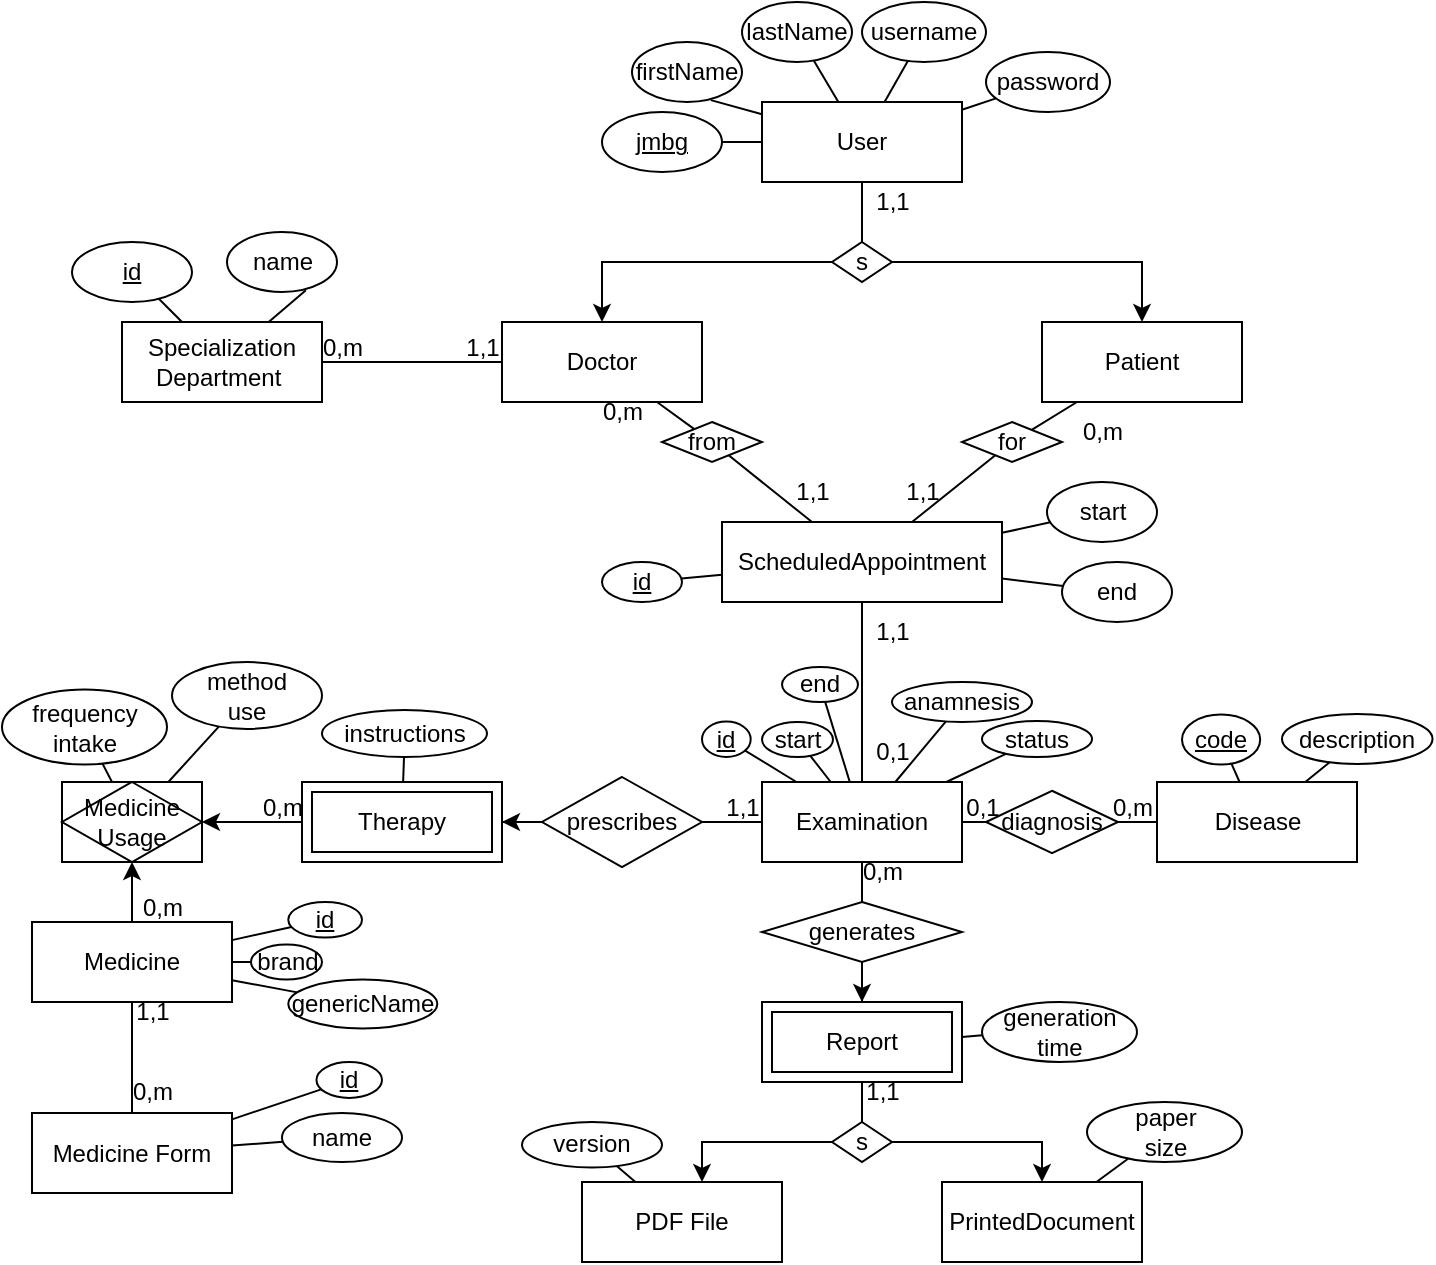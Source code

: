 <mxfile version="24.7.12">
  <diagram id="R2lEEEUBdFMjLlhIrx00" name="Page-1">
    <mxGraphModel dx="1668" dy="1046" grid="1" gridSize="10" guides="1" tooltips="1" connect="1" arrows="1" fold="1" page="1" pageScale="1" pageWidth="850" pageHeight="1100" math="0" shadow="0" extFonts="Permanent Marker^https://fonts.googleapis.com/css?family=Permanent+Marker">
      <root>
        <mxCell id="0" />
        <mxCell id="1" parent="0" />
        <mxCell id="JK37Ok3C4mX_T6qmg_Lr-1" value="User" style="whiteSpace=wrap;html=1;align=center;" vertex="1" parent="1">
          <mxGeometry x="360" y="360" width="100" height="40" as="geometry" />
        </mxCell>
        <mxCell id="JK37Ok3C4mX_T6qmg_Lr-2" value="Doctor" style="whiteSpace=wrap;html=1;align=center;" vertex="1" parent="1">
          <mxGeometry x="230" y="470" width="100" height="40" as="geometry" />
        </mxCell>
        <mxCell id="JK37Ok3C4mX_T6qmg_Lr-3" value="Patient" style="whiteSpace=wrap;html=1;align=center;" vertex="1" parent="1">
          <mxGeometry x="500" y="470" width="100" height="40" as="geometry" />
        </mxCell>
        <mxCell id="JK37Ok3C4mX_T6qmg_Lr-60" style="edgeStyle=orthogonalEdgeStyle;rounded=0;orthogonalLoop=1;jettySize=auto;html=1;" edge="1" parent="1" source="JK37Ok3C4mX_T6qmg_Lr-4" target="JK37Ok3C4mX_T6qmg_Lr-3">
          <mxGeometry relative="1" as="geometry" />
        </mxCell>
        <mxCell id="JK37Ok3C4mX_T6qmg_Lr-61" style="edgeStyle=orthogonalEdgeStyle;rounded=0;orthogonalLoop=1;jettySize=auto;html=1;" edge="1" parent="1" source="JK37Ok3C4mX_T6qmg_Lr-4" target="JK37Ok3C4mX_T6qmg_Lr-2">
          <mxGeometry relative="1" as="geometry" />
        </mxCell>
        <mxCell id="JK37Ok3C4mX_T6qmg_Lr-4" value="s" style="shape=rhombus;perimeter=rhombusPerimeter;whiteSpace=wrap;html=1;align=center;" vertex="1" parent="1">
          <mxGeometry x="395" y="430" width="30" height="20" as="geometry" />
        </mxCell>
        <mxCell id="JK37Ok3C4mX_T6qmg_Lr-8" value="ScheduledAppointment" style="whiteSpace=wrap;html=1;align=center;" vertex="1" parent="1">
          <mxGeometry x="340" y="570" width="140" height="40" as="geometry" />
        </mxCell>
        <mxCell id="JK37Ok3C4mX_T6qmg_Lr-9" value="" style="endArrow=none;html=1;rounded=0;" edge="1" parent="1" source="JK37Ok3C4mX_T6qmg_Lr-2" target="JK37Ok3C4mX_T6qmg_Lr-10">
          <mxGeometry relative="1" as="geometry">
            <mxPoint x="260" y="540" as="sourcePoint" />
            <mxPoint x="420" y="540" as="targetPoint" />
          </mxGeometry>
        </mxCell>
        <mxCell id="JK37Ok3C4mX_T6qmg_Lr-10" value="from" style="shape=rhombus;perimeter=rhombusPerimeter;whiteSpace=wrap;html=1;align=center;" vertex="1" parent="1">
          <mxGeometry x="310" y="520" width="50" height="20" as="geometry" />
        </mxCell>
        <mxCell id="JK37Ok3C4mX_T6qmg_Lr-11" value="" style="endArrow=none;html=1;rounded=0;" edge="1" parent="1" source="JK37Ok3C4mX_T6qmg_Lr-10" target="JK37Ok3C4mX_T6qmg_Lr-8">
          <mxGeometry relative="1" as="geometry">
            <mxPoint x="340" y="520" as="sourcePoint" />
            <mxPoint x="357" y="527" as="targetPoint" />
          </mxGeometry>
        </mxCell>
        <mxCell id="JK37Ok3C4mX_T6qmg_Lr-12" value="" style="endArrow=none;html=1;rounded=0;" edge="1" parent="1" target="JK37Ok3C4mX_T6qmg_Lr-13" source="JK37Ok3C4mX_T6qmg_Lr-3">
          <mxGeometry relative="1" as="geometry">
            <mxPoint x="402" y="490" as="sourcePoint" />
            <mxPoint x="520" y="520" as="targetPoint" />
          </mxGeometry>
        </mxCell>
        <mxCell id="JK37Ok3C4mX_T6qmg_Lr-13" value="for" style="shape=rhombus;perimeter=rhombusPerimeter;whiteSpace=wrap;html=1;align=center;" vertex="1" parent="1">
          <mxGeometry x="460" y="520" width="50" height="20" as="geometry" />
        </mxCell>
        <mxCell id="JK37Ok3C4mX_T6qmg_Lr-14" value="" style="endArrow=none;html=1;rounded=0;" edge="1" parent="1" source="JK37Ok3C4mX_T6qmg_Lr-13" target="JK37Ok3C4mX_T6qmg_Lr-8">
          <mxGeometry relative="1" as="geometry">
            <mxPoint x="440" y="500" as="sourcePoint" />
            <mxPoint x="480" y="550" as="targetPoint" />
          </mxGeometry>
        </mxCell>
        <mxCell id="JK37Ok3C4mX_T6qmg_Lr-15" value="Examination" style="whiteSpace=wrap;html=1;align=center;" vertex="1" parent="1">
          <mxGeometry x="360" y="700" width="100" height="40" as="geometry" />
        </mxCell>
        <mxCell id="JK37Ok3C4mX_T6qmg_Lr-16" value="" style="endArrow=none;html=1;rounded=0;" edge="1" parent="1" source="JK37Ok3C4mX_T6qmg_Lr-15" target="JK37Ok3C4mX_T6qmg_Lr-8">
          <mxGeometry relative="1" as="geometry">
            <mxPoint x="310" y="640" as="sourcePoint" />
            <mxPoint x="470" y="640" as="targetPoint" />
          </mxGeometry>
        </mxCell>
        <mxCell id="JK37Ok3C4mX_T6qmg_Lr-20" value="Report" style="shape=ext;margin=3;double=1;whiteSpace=wrap;html=1;align=center;" vertex="1" parent="1">
          <mxGeometry x="360" y="810" width="100" height="40" as="geometry" />
        </mxCell>
        <mxCell id="JK37Ok3C4mX_T6qmg_Lr-23" value="PDF File" style="whiteSpace=wrap;html=1;align=center;" vertex="1" parent="1">
          <mxGeometry x="270" y="900" width="100" height="40" as="geometry" />
        </mxCell>
        <mxCell id="JK37Ok3C4mX_T6qmg_Lr-24" value="PrintedDocument" style="whiteSpace=wrap;html=1;align=center;" vertex="1" parent="1">
          <mxGeometry x="450" y="900" width="100" height="40" as="geometry" />
        </mxCell>
        <mxCell id="JK37Ok3C4mX_T6qmg_Lr-80" style="edgeStyle=orthogonalEdgeStyle;rounded=0;orthogonalLoop=1;jettySize=auto;html=1;" edge="1" parent="1" source="JK37Ok3C4mX_T6qmg_Lr-28" target="JK37Ok3C4mX_T6qmg_Lr-23">
          <mxGeometry relative="1" as="geometry">
            <Array as="points">
              <mxPoint x="330" y="880" />
            </Array>
          </mxGeometry>
        </mxCell>
        <mxCell id="JK37Ok3C4mX_T6qmg_Lr-81" style="edgeStyle=orthogonalEdgeStyle;rounded=0;orthogonalLoop=1;jettySize=auto;html=1;" edge="1" parent="1" source="JK37Ok3C4mX_T6qmg_Lr-28" target="JK37Ok3C4mX_T6qmg_Lr-24">
          <mxGeometry relative="1" as="geometry">
            <Array as="points">
              <mxPoint x="500" y="880" />
            </Array>
          </mxGeometry>
        </mxCell>
        <mxCell id="JK37Ok3C4mX_T6qmg_Lr-28" value="s" style="shape=rhombus;perimeter=rhombusPerimeter;whiteSpace=wrap;html=1;align=center;" vertex="1" parent="1">
          <mxGeometry x="395" y="870" width="30" height="20" as="geometry" />
        </mxCell>
        <mxCell id="JK37Ok3C4mX_T6qmg_Lr-42" value="" style="edgeStyle=orthogonalEdgeStyle;rounded=0;orthogonalLoop=1;jettySize=auto;html=1;" edge="1" parent="1" source="JK37Ok3C4mX_T6qmg_Lr-30" target="JK37Ok3C4mX_T6qmg_Lr-41">
          <mxGeometry relative="1" as="geometry" />
        </mxCell>
        <mxCell id="JK37Ok3C4mX_T6qmg_Lr-30" value="Therapy" style="shape=ext;margin=3;double=1;whiteSpace=wrap;html=1;align=center;" vertex="1" parent="1">
          <mxGeometry x="130" y="700" width="100" height="40" as="geometry" />
        </mxCell>
        <mxCell id="JK37Ok3C4mX_T6qmg_Lr-72" style="edgeStyle=orthogonalEdgeStyle;rounded=0;orthogonalLoop=1;jettySize=auto;html=1;" edge="1" parent="1" source="JK37Ok3C4mX_T6qmg_Lr-32" target="JK37Ok3C4mX_T6qmg_Lr-20">
          <mxGeometry relative="1" as="geometry" />
        </mxCell>
        <mxCell id="JK37Ok3C4mX_T6qmg_Lr-32" value="generates" style="shape=rhombus;perimeter=rhombusPerimeter;whiteSpace=wrap;html=1;align=center;" vertex="1" parent="1">
          <mxGeometry x="360" y="760" width="100" height="30" as="geometry" />
        </mxCell>
        <mxCell id="JK37Ok3C4mX_T6qmg_Lr-75" style="edgeStyle=orthogonalEdgeStyle;rounded=0;orthogonalLoop=1;jettySize=auto;html=1;" edge="1" parent="1" source="JK37Ok3C4mX_T6qmg_Lr-34" target="JK37Ok3C4mX_T6qmg_Lr-30">
          <mxGeometry relative="1" as="geometry" />
        </mxCell>
        <mxCell id="JK37Ok3C4mX_T6qmg_Lr-34" value="prescribes" style="shape=rhombus;perimeter=rhombusPerimeter;whiteSpace=wrap;html=1;align=center;" vertex="1" parent="1">
          <mxGeometry x="250" y="697.5" width="80" height="45" as="geometry" />
        </mxCell>
        <mxCell id="JK37Ok3C4mX_T6qmg_Lr-36" value="Specialization&lt;div&gt;Department&amp;nbsp;&lt;/div&gt;" style="whiteSpace=wrap;html=1;align=center;" vertex="1" parent="1">
          <mxGeometry x="40" y="470" width="100" height="40" as="geometry" />
        </mxCell>
        <mxCell id="JK37Ok3C4mX_T6qmg_Lr-37" value="" style="endArrow=none;html=1;rounded=0;" edge="1" parent="1" source="JK37Ok3C4mX_T6qmg_Lr-36" target="JK37Ok3C4mX_T6qmg_Lr-2">
          <mxGeometry relative="1" as="geometry">
            <mxPoint x="70" y="530" as="sourcePoint" />
            <mxPoint x="230" y="530" as="targetPoint" />
          </mxGeometry>
        </mxCell>
        <mxCell id="JK37Ok3C4mX_T6qmg_Lr-38" value="Disease" style="whiteSpace=wrap;html=1;align=center;" vertex="1" parent="1">
          <mxGeometry x="557.5" y="700.01" width="100" height="40" as="geometry" />
        </mxCell>
        <mxCell id="JK37Ok3C4mX_T6qmg_Lr-39" value="" style="endArrow=none;html=1;rounded=0;" edge="1" parent="1" source="JK37Ok3C4mX_T6qmg_Lr-15" target="JK37Ok3C4mX_T6qmg_Lr-105">
          <mxGeometry relative="1" as="geometry">
            <mxPoint x="500" y="780" as="sourcePoint" />
            <mxPoint x="660" y="780" as="targetPoint" />
          </mxGeometry>
        </mxCell>
        <mxCell id="JK37Ok3C4mX_T6qmg_Lr-43" value="" style="edgeStyle=orthogonalEdgeStyle;rounded=0;orthogonalLoop=1;jettySize=auto;html=1;" edge="1" parent="1" source="JK37Ok3C4mX_T6qmg_Lr-40" target="JK37Ok3C4mX_T6qmg_Lr-41">
          <mxGeometry relative="1" as="geometry" />
        </mxCell>
        <mxCell id="JK37Ok3C4mX_T6qmg_Lr-40" value="Medicine" style="whiteSpace=wrap;html=1;align=center;" vertex="1" parent="1">
          <mxGeometry x="-5" y="770" width="100" height="40" as="geometry" />
        </mxCell>
        <mxCell id="JK37Ok3C4mX_T6qmg_Lr-41" value="Medicine&lt;div&gt;Usage&lt;/div&gt;" style="shape=associativeEntity;whiteSpace=wrap;html=1;align=center;" vertex="1" parent="1">
          <mxGeometry x="10" y="700" width="70" height="40" as="geometry" />
        </mxCell>
        <mxCell id="JK37Ok3C4mX_T6qmg_Lr-44" value="jmbg" style="ellipse;whiteSpace=wrap;html=1;align=center;fontStyle=4;" vertex="1" parent="1">
          <mxGeometry x="280" y="365" width="60" height="30" as="geometry" />
        </mxCell>
        <mxCell id="JK37Ok3C4mX_T6qmg_Lr-45" value="firstName" style="ellipse;whiteSpace=wrap;html=1;align=center;" vertex="1" parent="1">
          <mxGeometry x="295" y="330" width="55" height="30" as="geometry" />
        </mxCell>
        <mxCell id="JK37Ok3C4mX_T6qmg_Lr-46" value="lastName" style="ellipse;whiteSpace=wrap;html=1;align=center;" vertex="1" parent="1">
          <mxGeometry x="350" y="310" width="55" height="30" as="geometry" />
        </mxCell>
        <mxCell id="JK37Ok3C4mX_T6qmg_Lr-49" value="username" style="ellipse;whiteSpace=wrap;html=1;align=center;" vertex="1" parent="1">
          <mxGeometry x="410" y="310" width="62" height="30" as="geometry" />
        </mxCell>
        <mxCell id="JK37Ok3C4mX_T6qmg_Lr-50" value="password" style="ellipse;whiteSpace=wrap;html=1;align=center;" vertex="1" parent="1">
          <mxGeometry x="472" y="335" width="62" height="30" as="geometry" />
        </mxCell>
        <mxCell id="JK37Ok3C4mX_T6qmg_Lr-51" value="" style="endArrow=none;html=1;rounded=0;" edge="1" parent="1" source="JK37Ok3C4mX_T6qmg_Lr-44" target="JK37Ok3C4mX_T6qmg_Lr-1">
          <mxGeometry relative="1" as="geometry">
            <mxPoint x="40" y="350" as="sourcePoint" />
            <mxPoint x="200" y="350" as="targetPoint" />
          </mxGeometry>
        </mxCell>
        <mxCell id="JK37Ok3C4mX_T6qmg_Lr-52" value="" style="endArrow=none;html=1;rounded=0;exitX=0.717;exitY=0.969;exitDx=0;exitDy=0;exitPerimeter=0;" edge="1" parent="1" source="JK37Ok3C4mX_T6qmg_Lr-45" target="JK37Ok3C4mX_T6qmg_Lr-1">
          <mxGeometry relative="1" as="geometry">
            <mxPoint x="350" y="390" as="sourcePoint" />
            <mxPoint x="370" y="390" as="targetPoint" />
          </mxGeometry>
        </mxCell>
        <mxCell id="JK37Ok3C4mX_T6qmg_Lr-54" value="" style="endArrow=none;html=1;rounded=0;" edge="1" parent="1" source="JK37Ok3C4mX_T6qmg_Lr-46" target="JK37Ok3C4mX_T6qmg_Lr-1">
          <mxGeometry relative="1" as="geometry">
            <mxPoint x="370" y="410" as="sourcePoint" />
            <mxPoint x="390" y="410" as="targetPoint" />
          </mxGeometry>
        </mxCell>
        <mxCell id="JK37Ok3C4mX_T6qmg_Lr-55" value="" style="endArrow=none;html=1;rounded=0;" edge="1" parent="1" source="JK37Ok3C4mX_T6qmg_Lr-49" target="JK37Ok3C4mX_T6qmg_Lr-1">
          <mxGeometry relative="1" as="geometry">
            <mxPoint x="380" y="420" as="sourcePoint" />
            <mxPoint x="400" y="420" as="targetPoint" />
          </mxGeometry>
        </mxCell>
        <mxCell id="JK37Ok3C4mX_T6qmg_Lr-56" value="" style="endArrow=none;html=1;rounded=0;" edge="1" parent="1" source="JK37Ok3C4mX_T6qmg_Lr-50" target="JK37Ok3C4mX_T6qmg_Lr-1">
          <mxGeometry relative="1" as="geometry">
            <mxPoint x="390" y="430" as="sourcePoint" />
            <mxPoint x="410" y="430" as="targetPoint" />
          </mxGeometry>
        </mxCell>
        <mxCell id="JK37Ok3C4mX_T6qmg_Lr-57" value="1,1" style="text;html=1;align=center;verticalAlign=middle;resizable=0;points=[];autosize=1;strokeColor=none;fillColor=none;" vertex="1" parent="1">
          <mxGeometry x="200" y="468" width="40" height="30" as="geometry" />
        </mxCell>
        <mxCell id="JK37Ok3C4mX_T6qmg_Lr-58" value="0,m" style="text;html=1;align=center;verticalAlign=middle;resizable=0;points=[];autosize=1;strokeColor=none;fillColor=none;" vertex="1" parent="1">
          <mxGeometry x="130" y="468" width="40" height="30" as="geometry" />
        </mxCell>
        <mxCell id="JK37Ok3C4mX_T6qmg_Lr-59" value="1,1" style="text;html=1;align=center;verticalAlign=middle;resizable=0;points=[];autosize=1;strokeColor=none;fillColor=none;" vertex="1" parent="1">
          <mxGeometry x="405" y="395" width="40" height="30" as="geometry" />
        </mxCell>
        <mxCell id="JK37Ok3C4mX_T6qmg_Lr-62" value="" style="endArrow=none;html=1;rounded=0;" edge="1" parent="1" source="JK37Ok3C4mX_T6qmg_Lr-4" target="JK37Ok3C4mX_T6qmg_Lr-1">
          <mxGeometry relative="1" as="geometry">
            <mxPoint x="350" y="390" as="sourcePoint" />
            <mxPoint x="370" y="390" as="targetPoint" />
          </mxGeometry>
        </mxCell>
        <mxCell id="JK37Ok3C4mX_T6qmg_Lr-63" value="0,m" style="text;html=1;align=center;verticalAlign=middle;resizable=0;points=[];autosize=1;strokeColor=none;fillColor=none;" vertex="1" parent="1">
          <mxGeometry x="510" y="510" width="40" height="30" as="geometry" />
        </mxCell>
        <mxCell id="JK37Ok3C4mX_T6qmg_Lr-64" value="0,m" style="text;html=1;align=center;verticalAlign=middle;resizable=0;points=[];autosize=1;strokeColor=none;fillColor=none;" vertex="1" parent="1">
          <mxGeometry x="270" y="500" width="40" height="30" as="geometry" />
        </mxCell>
        <mxCell id="JK37Ok3C4mX_T6qmg_Lr-65" value="1,1" style="text;html=1;align=center;verticalAlign=middle;resizable=0;points=[];autosize=1;strokeColor=none;fillColor=none;" vertex="1" parent="1">
          <mxGeometry x="420" y="540" width="40" height="30" as="geometry" />
        </mxCell>
        <mxCell id="JK37Ok3C4mX_T6qmg_Lr-66" value="1,1" style="text;html=1;align=center;verticalAlign=middle;resizable=0;points=[];autosize=1;strokeColor=none;fillColor=none;" vertex="1" parent="1">
          <mxGeometry x="365" y="540" width="40" height="30" as="geometry" />
        </mxCell>
        <mxCell id="JK37Ok3C4mX_T6qmg_Lr-67" value="1,1" style="text;html=1;align=center;verticalAlign=middle;resizable=0;points=[];autosize=1;strokeColor=none;fillColor=none;" vertex="1" parent="1">
          <mxGeometry x="405" y="610" width="40" height="30" as="geometry" />
        </mxCell>
        <mxCell id="JK37Ok3C4mX_T6qmg_Lr-68" value="0,1" style="text;html=1;align=center;verticalAlign=middle;resizable=0;points=[];autosize=1;strokeColor=none;fillColor=none;" vertex="1" parent="1">
          <mxGeometry x="405" y="670" width="40" height="30" as="geometry" />
        </mxCell>
        <mxCell id="JK37Ok3C4mX_T6qmg_Lr-69" value="0,1" style="text;html=1;align=center;verticalAlign=middle;resizable=0;points=[];autosize=1;strokeColor=none;fillColor=none;" vertex="1" parent="1">
          <mxGeometry x="450" y="697.5" width="40" height="30" as="geometry" />
        </mxCell>
        <mxCell id="JK37Ok3C4mX_T6qmg_Lr-70" value="0,m" style="text;html=1;align=center;verticalAlign=middle;resizable=0;points=[];autosize=1;strokeColor=none;fillColor=none;" vertex="1" parent="1">
          <mxGeometry x="525" y="697.5" width="40" height="30" as="geometry" />
        </mxCell>
        <mxCell id="JK37Ok3C4mX_T6qmg_Lr-73" value="" style="endArrow=none;html=1;rounded=0;" edge="1" parent="1" source="JK37Ok3C4mX_T6qmg_Lr-32" target="JK37Ok3C4mX_T6qmg_Lr-15">
          <mxGeometry relative="1" as="geometry">
            <mxPoint x="420" y="710" as="sourcePoint" />
            <mxPoint x="420" y="620" as="targetPoint" />
          </mxGeometry>
        </mxCell>
        <mxCell id="JK37Ok3C4mX_T6qmg_Lr-74" value="0,m" style="text;html=1;align=center;verticalAlign=middle;resizable=0;points=[];autosize=1;strokeColor=none;fillColor=none;" vertex="1" parent="1">
          <mxGeometry x="400" y="730" width="40" height="30" as="geometry" />
        </mxCell>
        <mxCell id="JK37Ok3C4mX_T6qmg_Lr-76" value="" style="endArrow=none;html=1;rounded=0;" edge="1" parent="1" source="JK37Ok3C4mX_T6qmg_Lr-34" target="JK37Ok3C4mX_T6qmg_Lr-15">
          <mxGeometry relative="1" as="geometry">
            <mxPoint x="430" y="720" as="sourcePoint" />
            <mxPoint x="430" y="630" as="targetPoint" />
          </mxGeometry>
        </mxCell>
        <mxCell id="JK37Ok3C4mX_T6qmg_Lr-77" value="1,1" style="text;html=1;align=center;verticalAlign=middle;resizable=0;points=[];autosize=1;strokeColor=none;fillColor=none;" vertex="1" parent="1">
          <mxGeometry x="330" y="698" width="40" height="30" as="geometry" />
        </mxCell>
        <mxCell id="JK37Ok3C4mX_T6qmg_Lr-78" value="0,m" style="text;html=1;align=center;verticalAlign=middle;resizable=0;points=[];autosize=1;strokeColor=none;fillColor=none;" vertex="1" parent="1">
          <mxGeometry x="100" y="698" width="40" height="30" as="geometry" />
        </mxCell>
        <mxCell id="JK37Ok3C4mX_T6qmg_Lr-79" value="0,m" style="text;html=1;align=center;verticalAlign=middle;resizable=0;points=[];autosize=1;strokeColor=none;fillColor=none;" vertex="1" parent="1">
          <mxGeometry x="40" y="747.75" width="40" height="30" as="geometry" />
        </mxCell>
        <mxCell id="JK37Ok3C4mX_T6qmg_Lr-82" value="" style="endArrow=none;html=1;rounded=0;" edge="1" parent="1" source="JK37Ok3C4mX_T6qmg_Lr-28" target="JK37Ok3C4mX_T6qmg_Lr-20">
          <mxGeometry relative="1" as="geometry">
            <mxPoint x="440" y="730" as="sourcePoint" />
            <mxPoint x="440" y="640" as="targetPoint" />
          </mxGeometry>
        </mxCell>
        <mxCell id="JK37Ok3C4mX_T6qmg_Lr-83" value="1,1" style="text;html=1;align=center;verticalAlign=middle;resizable=0;points=[];autosize=1;strokeColor=none;fillColor=none;" vertex="1" parent="1">
          <mxGeometry x="400" y="840" width="40" height="30" as="geometry" />
        </mxCell>
        <mxCell id="JK37Ok3C4mX_T6qmg_Lr-84" value="id" style="ellipse;whiteSpace=wrap;html=1;align=center;fontStyle=4;" vertex="1" parent="1">
          <mxGeometry x="15" y="430" width="60" height="30" as="geometry" />
        </mxCell>
        <mxCell id="JK37Ok3C4mX_T6qmg_Lr-85" value="name" style="ellipse;whiteSpace=wrap;html=1;align=center;" vertex="1" parent="1">
          <mxGeometry x="92.5" y="425" width="55" height="30" as="geometry" />
        </mxCell>
        <mxCell id="JK37Ok3C4mX_T6qmg_Lr-86" value="" style="endArrow=none;html=1;rounded=0;" edge="1" parent="1" source="JK37Ok3C4mX_T6qmg_Lr-84" target="JK37Ok3C4mX_T6qmg_Lr-36">
          <mxGeometry relative="1" as="geometry">
            <mxPoint x="-220" y="380" as="sourcePoint" />
            <mxPoint x="100" y="410" as="targetPoint" />
          </mxGeometry>
        </mxCell>
        <mxCell id="JK37Ok3C4mX_T6qmg_Lr-87" value="" style="endArrow=none;html=1;rounded=0;exitX=0.717;exitY=0.969;exitDx=0;exitDy=0;exitPerimeter=0;" edge="1" parent="1" source="JK37Ok3C4mX_T6qmg_Lr-85" target="JK37Ok3C4mX_T6qmg_Lr-36">
          <mxGeometry relative="1" as="geometry">
            <mxPoint x="90" y="420" as="sourcePoint" />
            <mxPoint x="100" y="396" as="targetPoint" />
          </mxGeometry>
        </mxCell>
        <mxCell id="JK37Ok3C4mX_T6qmg_Lr-88" value="id" style="ellipse;whiteSpace=wrap;html=1;align=center;fontStyle=4;" vertex="1" parent="1">
          <mxGeometry x="280" y="590" width="40" height="20" as="geometry" />
        </mxCell>
        <mxCell id="JK37Ok3C4mX_T6qmg_Lr-89" value="end" style="ellipse;whiteSpace=wrap;html=1;align=center;" vertex="1" parent="1">
          <mxGeometry x="510" y="590" width="55" height="30" as="geometry" />
        </mxCell>
        <mxCell id="JK37Ok3C4mX_T6qmg_Lr-90" value="" style="endArrow=none;html=1;rounded=0;" edge="1" parent="1" source="JK37Ok3C4mX_T6qmg_Lr-88" target="JK37Ok3C4mX_T6qmg_Lr-8">
          <mxGeometry relative="1" as="geometry">
            <mxPoint x="-10" y="595" as="sourcePoint" />
            <mxPoint x="310" y="625" as="targetPoint" />
          </mxGeometry>
        </mxCell>
        <mxCell id="JK37Ok3C4mX_T6qmg_Lr-91" value="" style="endArrow=none;html=1;rounded=0;" edge="1" parent="1" source="JK37Ok3C4mX_T6qmg_Lr-89" target="JK37Ok3C4mX_T6qmg_Lr-8">
          <mxGeometry relative="1" as="geometry">
            <mxPoint x="300" y="635" as="sourcePoint" />
            <mxPoint x="310" y="611" as="targetPoint" />
          </mxGeometry>
        </mxCell>
        <mxCell id="JK37Ok3C4mX_T6qmg_Lr-93" value="start" style="ellipse;whiteSpace=wrap;html=1;align=center;" vertex="1" parent="1">
          <mxGeometry x="502.5" y="550" width="55" height="30" as="geometry" />
        </mxCell>
        <mxCell id="JK37Ok3C4mX_T6qmg_Lr-94" value="" style="endArrow=none;html=1;rounded=0;" edge="1" parent="1" source="JK37Ok3C4mX_T6qmg_Lr-93" target="JK37Ok3C4mX_T6qmg_Lr-8">
          <mxGeometry relative="1" as="geometry">
            <mxPoint x="295" y="605" as="sourcePoint" />
            <mxPoint x="335" y="565" as="targetPoint" />
          </mxGeometry>
        </mxCell>
        <mxCell id="JK37Ok3C4mX_T6qmg_Lr-95" value="status" style="ellipse;whiteSpace=wrap;html=1;align=center;" vertex="1" parent="1">
          <mxGeometry x="470" y="669.5" width="55" height="18" as="geometry" />
        </mxCell>
        <mxCell id="JK37Ok3C4mX_T6qmg_Lr-96" value="" style="endArrow=none;html=1;rounded=0;" edge="1" parent="1" source="JK37Ok3C4mX_T6qmg_Lr-95" target="JK37Ok3C4mX_T6qmg_Lr-15">
          <mxGeometry relative="1" as="geometry">
            <mxPoint x="280.5" y="763" as="sourcePoint" />
            <mxPoint x="460.5" y="726" as="targetPoint" />
          </mxGeometry>
        </mxCell>
        <mxCell id="JK37Ok3C4mX_T6qmg_Lr-97" value="anamnesis" style="ellipse;whiteSpace=wrap;html=1;align=center;" vertex="1" parent="1">
          <mxGeometry x="425" y="650" width="70" height="20" as="geometry" />
        </mxCell>
        <mxCell id="JK37Ok3C4mX_T6qmg_Lr-98" value="" style="endArrow=none;html=1;rounded=0;" edge="1" parent="1" source="JK37Ok3C4mX_T6qmg_Lr-97" target="JK37Ok3C4mX_T6qmg_Lr-15">
          <mxGeometry relative="1" as="geometry">
            <mxPoint x="275.5" y="733" as="sourcePoint" />
            <mxPoint x="460.5" y="703" as="targetPoint" />
          </mxGeometry>
        </mxCell>
        <mxCell id="JK37Ok3C4mX_T6qmg_Lr-99" value="end" style="ellipse;whiteSpace=wrap;html=1;align=center;" vertex="1" parent="1">
          <mxGeometry x="370" y="642.5" width="38" height="17.5" as="geometry" />
        </mxCell>
        <mxCell id="JK37Ok3C4mX_T6qmg_Lr-100" value="" style="endArrow=none;html=1;rounded=0;" edge="1" parent="1" source="JK37Ok3C4mX_T6qmg_Lr-99" target="JK37Ok3C4mX_T6qmg_Lr-15">
          <mxGeometry relative="1" as="geometry">
            <mxPoint x="292" y="827.5" as="sourcePoint" />
            <mxPoint x="472" y="790.5" as="targetPoint" />
          </mxGeometry>
        </mxCell>
        <mxCell id="JK37Ok3C4mX_T6qmg_Lr-101" value="start" style="ellipse;whiteSpace=wrap;html=1;align=center;" vertex="1" parent="1">
          <mxGeometry x="360" y="670" width="35.5" height="17.5" as="geometry" />
        </mxCell>
        <mxCell id="JK37Ok3C4mX_T6qmg_Lr-102" value="" style="endArrow=none;html=1;rounded=0;" edge="1" parent="1" source="JK37Ok3C4mX_T6qmg_Lr-101" target="JK37Ok3C4mX_T6qmg_Lr-15">
          <mxGeometry relative="1" as="geometry">
            <mxPoint x="287" y="797.5" as="sourcePoint" />
            <mxPoint x="472" y="767.5" as="targetPoint" />
          </mxGeometry>
        </mxCell>
        <mxCell id="JK37Ok3C4mX_T6qmg_Lr-103" value="id" style="ellipse;whiteSpace=wrap;html=1;align=center;fontStyle=4;" vertex="1" parent="1">
          <mxGeometry x="330" y="669.75" width="24.35" height="17.75" as="geometry" />
        </mxCell>
        <mxCell id="JK37Ok3C4mX_T6qmg_Lr-104" value="" style="endArrow=none;html=1;rounded=0;" edge="1" parent="1" source="JK37Ok3C4mX_T6qmg_Lr-103" target="JK37Ok3C4mX_T6qmg_Lr-15">
          <mxGeometry relative="1" as="geometry">
            <mxPoint x="24.35" y="662.75" as="sourcePoint" />
            <mxPoint x="385.65" y="700.25" as="targetPoint" />
          </mxGeometry>
        </mxCell>
        <mxCell id="JK37Ok3C4mX_T6qmg_Lr-105" value="diagnosis" style="shape=rhombus;perimeter=rhombusPerimeter;whiteSpace=wrap;html=1;align=center;" vertex="1" parent="1">
          <mxGeometry x="472" y="704.37" width="66" height="31.25" as="geometry" />
        </mxCell>
        <mxCell id="JK37Ok3C4mX_T6qmg_Lr-106" value="" style="endArrow=none;html=1;rounded=0;" edge="1" parent="1" source="JK37Ok3C4mX_T6qmg_Lr-105" target="JK37Ok3C4mX_T6qmg_Lr-38">
          <mxGeometry relative="1" as="geometry">
            <mxPoint x="448" y="750" as="sourcePoint" />
            <mxPoint x="512" y="796" as="targetPoint" />
          </mxGeometry>
        </mxCell>
        <mxCell id="JK37Ok3C4mX_T6qmg_Lr-107" value="description" style="ellipse;whiteSpace=wrap;html=1;align=center;" vertex="1" parent="1">
          <mxGeometry x="620" y="666" width="75.25" height="25" as="geometry" />
        </mxCell>
        <mxCell id="JK37Ok3C4mX_T6qmg_Lr-108" value="" style="endArrow=none;html=1;rounded=0;" edge="1" parent="1" source="JK37Ok3C4mX_T6qmg_Lr-107" target="JK37Ok3C4mX_T6qmg_Lr-38">
          <mxGeometry relative="1" as="geometry">
            <mxPoint x="531.75" y="785" as="sourcePoint" />
            <mxPoint x="638.75" y="687.5" as="targetPoint" />
          </mxGeometry>
        </mxCell>
        <mxCell id="JK37Ok3C4mX_T6qmg_Lr-109" value="code" style="ellipse;whiteSpace=wrap;html=1;align=center;fontStyle=4;" vertex="1" parent="1">
          <mxGeometry x="570" y="666.25" width="39.1" height="25" as="geometry" />
        </mxCell>
        <mxCell id="JK37Ok3C4mX_T6qmg_Lr-110" value="" style="endArrow=none;html=1;rounded=0;" edge="1" parent="1" source="JK37Ok3C4mX_T6qmg_Lr-109" target="JK37Ok3C4mX_T6qmg_Lr-38">
          <mxGeometry relative="1" as="geometry">
            <mxPoint x="269.1" y="650.25" as="sourcePoint" />
            <mxPoint x="621.75" y="687.5" as="targetPoint" />
          </mxGeometry>
        </mxCell>
        <mxCell id="JK37Ok3C4mX_T6qmg_Lr-113" value="instructions" style="ellipse;whiteSpace=wrap;html=1;align=center;" vertex="1" parent="1">
          <mxGeometry x="140" y="664" width="82.5" height="23.5" as="geometry" />
        </mxCell>
        <mxCell id="JK37Ok3C4mX_T6qmg_Lr-114" value="" style="endArrow=none;html=1;rounded=0;" edge="1" parent="1" source="JK37Ok3C4mX_T6qmg_Lr-113" target="JK37Ok3C4mX_T6qmg_Lr-30">
          <mxGeometry relative="1" as="geometry">
            <mxPoint x="302" y="837.5" as="sourcePoint" />
            <mxPoint x="414" y="710" as="targetPoint" />
          </mxGeometry>
        </mxCell>
        <mxCell id="JK37Ok3C4mX_T6qmg_Lr-115" value="genericName" style="ellipse;whiteSpace=wrap;html=1;align=center;" vertex="1" parent="1">
          <mxGeometry x="123.15" y="798.75" width="74.5" height="24.5" as="geometry" />
        </mxCell>
        <mxCell id="JK37Ok3C4mX_T6qmg_Lr-116" value="" style="endArrow=none;html=1;rounded=0;" edge="1" parent="1" source="JK37Ok3C4mX_T6qmg_Lr-115" target="JK37Ok3C4mX_T6qmg_Lr-40">
          <mxGeometry relative="1" as="geometry">
            <mxPoint x="-178" y="793.5" as="sourcePoint" />
            <mxPoint x="-66" y="666" as="targetPoint" />
          </mxGeometry>
        </mxCell>
        <mxCell id="JK37Ok3C4mX_T6qmg_Lr-117" value="brand" style="ellipse;whiteSpace=wrap;html=1;align=center;" vertex="1" parent="1">
          <mxGeometry x="104.5" y="781.25" width="35.5" height="17.5" as="geometry" />
        </mxCell>
        <mxCell id="JK37Ok3C4mX_T6qmg_Lr-118" value="" style="endArrow=none;html=1;rounded=0;" edge="1" parent="1" source="JK37Ok3C4mX_T6qmg_Lr-117" target="JK37Ok3C4mX_T6qmg_Lr-40">
          <mxGeometry relative="1" as="geometry">
            <mxPoint x="-183" y="763.5" as="sourcePoint" />
            <mxPoint x="-76" y="666" as="targetPoint" />
          </mxGeometry>
        </mxCell>
        <mxCell id="JK37Ok3C4mX_T6qmg_Lr-119" value="id" style="ellipse;whiteSpace=wrap;html=1;align=center;fontStyle=4;" vertex="1" parent="1">
          <mxGeometry x="123.15" y="760" width="36.85" height="17.75" as="geometry" />
        </mxCell>
        <mxCell id="JK37Ok3C4mX_T6qmg_Lr-120" value="" style="endArrow=none;html=1;rounded=0;" edge="1" parent="1" source="JK37Ok3C4mX_T6qmg_Lr-119" target="JK37Ok3C4mX_T6qmg_Lr-40">
          <mxGeometry relative="1" as="geometry">
            <mxPoint x="-445.65" y="628.75" as="sourcePoint" />
            <mxPoint x="-93" y="666" as="targetPoint" />
          </mxGeometry>
        </mxCell>
        <mxCell id="JK37Ok3C4mX_T6qmg_Lr-121" value="Medicine Form" style="whiteSpace=wrap;html=1;align=center;" vertex="1" parent="1">
          <mxGeometry x="-5" y="865.5" width="100" height="40" as="geometry" />
        </mxCell>
        <mxCell id="JK37Ok3C4mX_T6qmg_Lr-122" value="name" style="ellipse;whiteSpace=wrap;html=1;align=center;" vertex="1" parent="1">
          <mxGeometry x="120" y="865.5" width="60" height="24.5" as="geometry" />
        </mxCell>
        <mxCell id="JK37Ok3C4mX_T6qmg_Lr-123" value="" style="endArrow=none;html=1;rounded=0;" edge="1" parent="1" source="JK37Ok3C4mX_T6qmg_Lr-122" target="JK37Ok3C4mX_T6qmg_Lr-121">
          <mxGeometry relative="1" as="geometry">
            <mxPoint x="-173" y="860.25" as="sourcePoint" />
            <mxPoint x="100" y="865.75" as="targetPoint" />
          </mxGeometry>
        </mxCell>
        <mxCell id="JK37Ok3C4mX_T6qmg_Lr-124" value="id" style="ellipse;whiteSpace=wrap;html=1;align=center;fontStyle=4;" vertex="1" parent="1">
          <mxGeometry x="137.23" y="840" width="32.77" height="18" as="geometry" />
        </mxCell>
        <mxCell id="JK37Ok3C4mX_T6qmg_Lr-125" value="" style="endArrow=none;html=1;rounded=0;" edge="1" parent="1" source="JK37Ok3C4mX_T6qmg_Lr-124" target="JK37Ok3C4mX_T6qmg_Lr-121">
          <mxGeometry relative="1" as="geometry">
            <mxPoint x="-431.57" y="700.75" as="sourcePoint" />
            <mxPoint x="109" y="850" as="targetPoint" />
          </mxGeometry>
        </mxCell>
        <mxCell id="JK37Ok3C4mX_T6qmg_Lr-126" value="" style="endArrow=none;html=1;rounded=0;" edge="1" parent="1" source="JK37Ok3C4mX_T6qmg_Lr-121" target="JK37Ok3C4mX_T6qmg_Lr-40">
          <mxGeometry relative="1" as="geometry">
            <mxPoint x="420" y="710" as="sourcePoint" />
            <mxPoint x="420" y="620" as="targetPoint" />
          </mxGeometry>
        </mxCell>
        <mxCell id="JK37Ok3C4mX_T6qmg_Lr-127" value="1,1" style="text;html=1;align=center;verticalAlign=middle;resizable=0;points=[];autosize=1;strokeColor=none;fillColor=none;" vertex="1" parent="1">
          <mxGeometry x="35" y="800" width="40" height="30" as="geometry" />
        </mxCell>
        <mxCell id="JK37Ok3C4mX_T6qmg_Lr-128" value="0,m" style="text;html=1;align=center;verticalAlign=middle;resizable=0;points=[];autosize=1;strokeColor=none;fillColor=none;" vertex="1" parent="1">
          <mxGeometry x="35" y="840" width="40" height="30" as="geometry" />
        </mxCell>
        <mxCell id="JK37Ok3C4mX_T6qmg_Lr-129" value="generation&lt;div&gt;time&lt;/div&gt;" style="ellipse;whiteSpace=wrap;html=1;align=center;" vertex="1" parent="1">
          <mxGeometry x="470" y="810" width="77.5" height="30" as="geometry" />
        </mxCell>
        <mxCell id="JK37Ok3C4mX_T6qmg_Lr-130" value="" style="endArrow=none;html=1;rounded=0;" edge="1" parent="1" source="JK37Ok3C4mX_T6qmg_Lr-129" target="JK37Ok3C4mX_T6qmg_Lr-20">
          <mxGeometry relative="1" as="geometry">
            <mxPoint x="328.5" y="868.25" as="sourcePoint" />
            <mxPoint x="500" y="805.25" as="targetPoint" />
          </mxGeometry>
        </mxCell>
        <mxCell id="JK37Ok3C4mX_T6qmg_Lr-131" value="paper&lt;br&gt;&lt;div&gt;&lt;span style=&quot;color: rgba(0, 0, 0, 0); font-family: monospace; font-size: 0px; text-align: start; text-wrap: nowrap; background-color: initial;&quot;&gt;%3CmxGraphModel%3E%3Croot%3E%3CmxCell%20id%3D%220%22%2F%3E%3CmxCell%20id%3D%221%22%20parent%3D%220%22%2F%3E%3CmxCell%20id%3D%222%22%20value%3D%22generation%26lt%3Bdiv%26gt%3Btime%26lt%3B%2Fdiv%26gt%3B%22%20style%3D%22ellipse%3BwhiteSpace%3Dwrap%3Bhtml%3D1%3Balign%3Dcenter%3B%22%20vertex%3D%221%22%20parent%3D%221%22%3E%3CmxGeometry%20x%3D%22470%22%20y%3D%22810%22%20width%3D%2277.5%22%20height%3D%2230%22%20as%3D%22geometry%22%2F%3E%3C%2FmxCell%3E%3CmxCell%20id%3D%223%22%20value%3D%22%22%20style%3D%22endArrow%3Dnone%3Bhtml%3D1%3Brounded%3D0%3B%22%20edge%3D%221%22%20source%3D%222%22%20parent%3D%221%22%3E%3CmxGeometry%20relative%3D%221%22%20as%3D%22geometry%22%3E%3CmxPoint%20x%3D%22328.5%22%20y%3D%22868.25%22%20as%3D%22sourcePoint%22%2F%3E%3CmxPoint%20x%3D%22460%22%20y%3D%22827%22%20as%3D%22targetPoint%22%2F%3E%3C%2FmxGeometry%3E%3C%2FmxCell%3E%3C%2Froot%3E%3C%2FmxGraphModel%3E&lt;/span&gt;size&lt;/div&gt;" style="ellipse;whiteSpace=wrap;html=1;align=center;" vertex="1" parent="1">
          <mxGeometry x="522.5" y="860" width="77.5" height="30" as="geometry" />
        </mxCell>
        <mxCell id="JK37Ok3C4mX_T6qmg_Lr-132" value="" style="endArrow=none;html=1;rounded=0;" edge="1" parent="1" source="JK37Ok3C4mX_T6qmg_Lr-131" target="JK37Ok3C4mX_T6qmg_Lr-24">
          <mxGeometry relative="1" as="geometry">
            <mxPoint x="406.5" y="928.75" as="sourcePoint" />
            <mxPoint x="538" y="887.5" as="targetPoint" />
          </mxGeometry>
        </mxCell>
        <mxCell id="JK37Ok3C4mX_T6qmg_Lr-133" value="version" style="ellipse;whiteSpace=wrap;html=1;align=center;" vertex="1" parent="1">
          <mxGeometry x="240" y="870" width="70" height="22.75" as="geometry" />
        </mxCell>
        <mxCell id="JK37Ok3C4mX_T6qmg_Lr-134" value="" style="endArrow=none;html=1;rounded=0;" edge="1" parent="1" source="JK37Ok3C4mX_T6qmg_Lr-133" target="JK37Ok3C4mX_T6qmg_Lr-23">
          <mxGeometry relative="1" as="geometry">
            <mxPoint x="114.75" y="916.25" as="sourcePoint" />
            <mxPoint x="246.25" y="875" as="targetPoint" />
          </mxGeometry>
        </mxCell>
        <mxCell id="JK37Ok3C4mX_T6qmg_Lr-135" value="frequency&lt;div&gt;intake&lt;/div&gt;" style="ellipse;whiteSpace=wrap;html=1;align=center;" vertex="1" parent="1">
          <mxGeometry x="-20" y="653.75" width="82.5" height="37.5" as="geometry" />
        </mxCell>
        <mxCell id="JK37Ok3C4mX_T6qmg_Lr-136" value="" style="endArrow=none;html=1;rounded=0;" edge="1" parent="1" source="JK37Ok3C4mX_T6qmg_Lr-135" target="JK37Ok3C4mX_T6qmg_Lr-41">
          <mxGeometry relative="1" as="geometry">
            <mxPoint x="184" y="807.5" as="sourcePoint" />
            <mxPoint x="63" y="670" as="targetPoint" />
          </mxGeometry>
        </mxCell>
        <mxCell id="JK37Ok3C4mX_T6qmg_Lr-137" value="method&lt;div&gt;use&lt;/div&gt;" style="ellipse;whiteSpace=wrap;html=1;align=center;" vertex="1" parent="1">
          <mxGeometry x="65" y="640" width="75" height="33.5" as="geometry" />
        </mxCell>
        <mxCell id="JK37Ok3C4mX_T6qmg_Lr-138" value="" style="endArrow=none;html=1;rounded=0;" edge="1" parent="1" source="JK37Ok3C4mX_T6qmg_Lr-137" target="JK37Ok3C4mX_T6qmg_Lr-41">
          <mxGeometry relative="1" as="geometry">
            <mxPoint x="249.5" y="793.5" as="sourcePoint" />
            <mxPoint x="128.5" y="656" as="targetPoint" />
          </mxGeometry>
        </mxCell>
      </root>
    </mxGraphModel>
  </diagram>
</mxfile>
